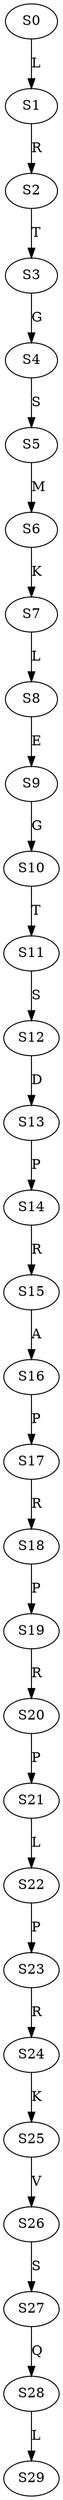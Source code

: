 strict digraph  {
	S0 -> S1 [ label = L ];
	S1 -> S2 [ label = R ];
	S2 -> S3 [ label = T ];
	S3 -> S4 [ label = G ];
	S4 -> S5 [ label = S ];
	S5 -> S6 [ label = M ];
	S6 -> S7 [ label = K ];
	S7 -> S8 [ label = L ];
	S8 -> S9 [ label = E ];
	S9 -> S10 [ label = G ];
	S10 -> S11 [ label = T ];
	S11 -> S12 [ label = S ];
	S12 -> S13 [ label = D ];
	S13 -> S14 [ label = P ];
	S14 -> S15 [ label = R ];
	S15 -> S16 [ label = A ];
	S16 -> S17 [ label = P ];
	S17 -> S18 [ label = R ];
	S18 -> S19 [ label = P ];
	S19 -> S20 [ label = R ];
	S20 -> S21 [ label = P ];
	S21 -> S22 [ label = L ];
	S22 -> S23 [ label = P ];
	S23 -> S24 [ label = R ];
	S24 -> S25 [ label = K ];
	S25 -> S26 [ label = V ];
	S26 -> S27 [ label = S ];
	S27 -> S28 [ label = Q ];
	S28 -> S29 [ label = L ];
}
